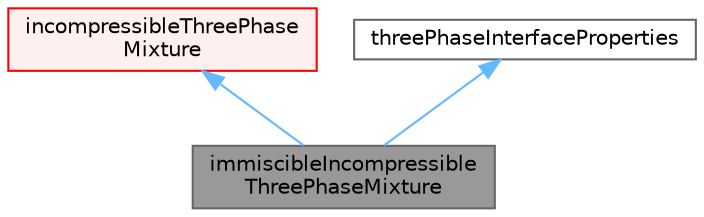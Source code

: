 digraph "immiscibleIncompressibleThreePhaseMixture"
{
 // LATEX_PDF_SIZE
  bgcolor="transparent";
  edge [fontname=Helvetica,fontsize=10,labelfontname=Helvetica,labelfontsize=10];
  node [fontname=Helvetica,fontsize=10,shape=box,height=0.2,width=0.4];
  Node1 [id="Node000001",label="immiscibleIncompressible\lThreePhaseMixture",height=0.2,width=0.4,color="gray40", fillcolor="grey60", style="filled", fontcolor="black",tooltip="An immiscible incompressible two-phase mixture transport model."];
  Node2 -> Node1 [id="edge1_Node000001_Node000002",dir="back",color="steelblue1",style="solid",tooltip=" "];
  Node2 [id="Node000002",label="incompressibleThreePhase\lMixture",height=0.2,width=0.4,color="red", fillcolor="#FFF0F0", style="filled",URL="$classFoam_1_1incompressibleThreePhaseMixture.html",tooltip=" "];
  Node17 -> Node1 [id="edge2_Node000001_Node000017",dir="back",color="steelblue1",style="solid",tooltip=" "];
  Node17 [id="Node000017",label="threePhaseInterfaceProperties",height=0.2,width=0.4,color="gray40", fillcolor="white", style="filled",URL="$classFoam_1_1threePhaseInterfaceProperties.html",tooltip="Properties to aid interFoam : 1. Correct the alpha boundary condition for dynamic contact angle...."];
}
